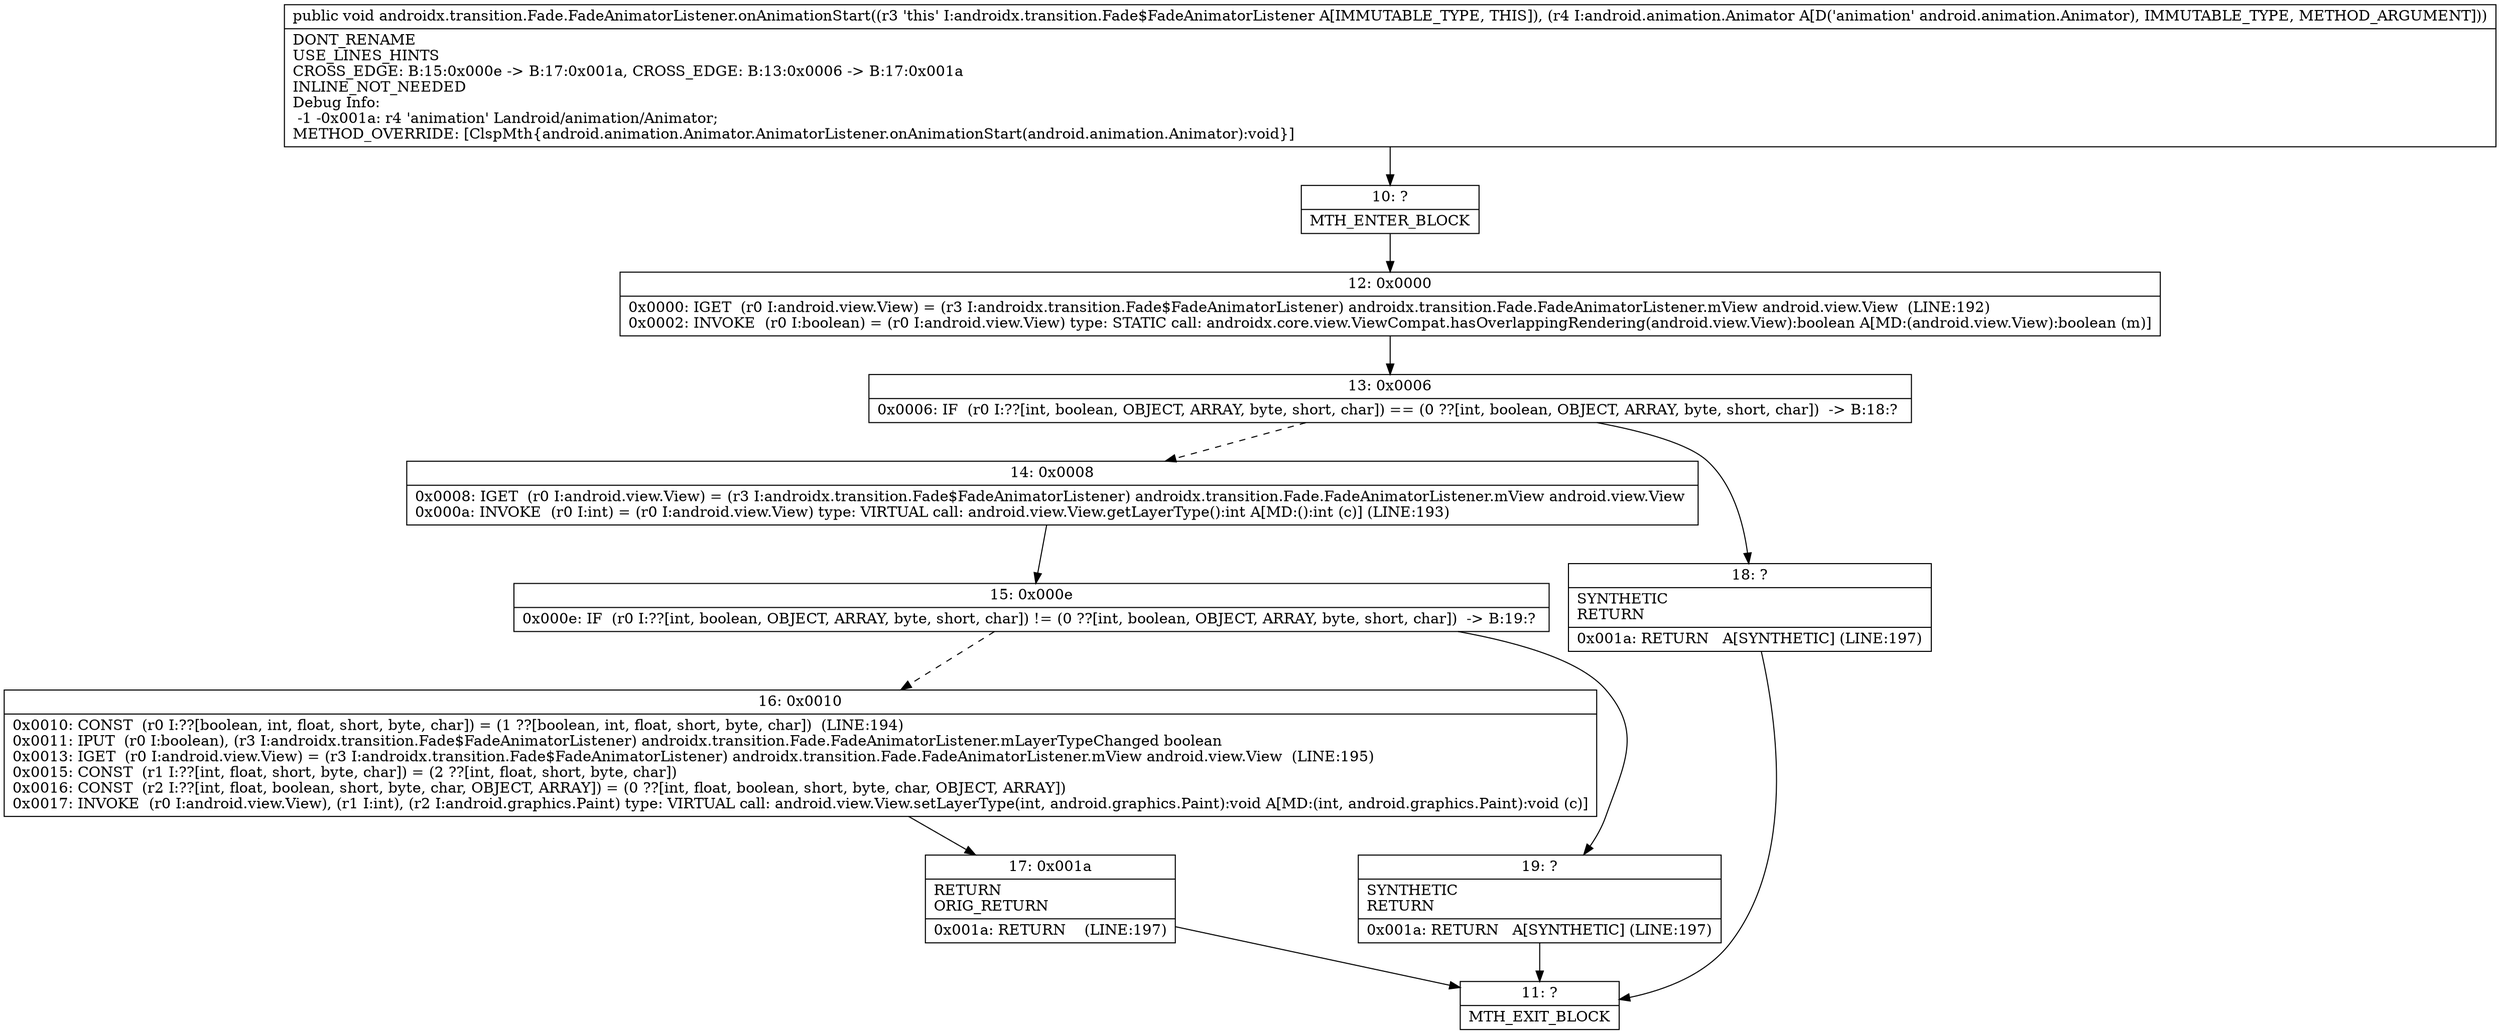 digraph "CFG forandroidx.transition.Fade.FadeAnimatorListener.onAnimationStart(Landroid\/animation\/Animator;)V" {
Node_10 [shape=record,label="{10\:\ ?|MTH_ENTER_BLOCK\l}"];
Node_12 [shape=record,label="{12\:\ 0x0000|0x0000: IGET  (r0 I:android.view.View) = (r3 I:androidx.transition.Fade$FadeAnimatorListener) androidx.transition.Fade.FadeAnimatorListener.mView android.view.View  (LINE:192)\l0x0002: INVOKE  (r0 I:boolean) = (r0 I:android.view.View) type: STATIC call: androidx.core.view.ViewCompat.hasOverlappingRendering(android.view.View):boolean A[MD:(android.view.View):boolean (m)]\l}"];
Node_13 [shape=record,label="{13\:\ 0x0006|0x0006: IF  (r0 I:??[int, boolean, OBJECT, ARRAY, byte, short, char]) == (0 ??[int, boolean, OBJECT, ARRAY, byte, short, char])  \-\> B:18:? \l}"];
Node_14 [shape=record,label="{14\:\ 0x0008|0x0008: IGET  (r0 I:android.view.View) = (r3 I:androidx.transition.Fade$FadeAnimatorListener) androidx.transition.Fade.FadeAnimatorListener.mView android.view.View \l0x000a: INVOKE  (r0 I:int) = (r0 I:android.view.View) type: VIRTUAL call: android.view.View.getLayerType():int A[MD:():int (c)] (LINE:193)\l}"];
Node_15 [shape=record,label="{15\:\ 0x000e|0x000e: IF  (r0 I:??[int, boolean, OBJECT, ARRAY, byte, short, char]) != (0 ??[int, boolean, OBJECT, ARRAY, byte, short, char])  \-\> B:19:? \l}"];
Node_16 [shape=record,label="{16\:\ 0x0010|0x0010: CONST  (r0 I:??[boolean, int, float, short, byte, char]) = (1 ??[boolean, int, float, short, byte, char])  (LINE:194)\l0x0011: IPUT  (r0 I:boolean), (r3 I:androidx.transition.Fade$FadeAnimatorListener) androidx.transition.Fade.FadeAnimatorListener.mLayerTypeChanged boolean \l0x0013: IGET  (r0 I:android.view.View) = (r3 I:androidx.transition.Fade$FadeAnimatorListener) androidx.transition.Fade.FadeAnimatorListener.mView android.view.View  (LINE:195)\l0x0015: CONST  (r1 I:??[int, float, short, byte, char]) = (2 ??[int, float, short, byte, char]) \l0x0016: CONST  (r2 I:??[int, float, boolean, short, byte, char, OBJECT, ARRAY]) = (0 ??[int, float, boolean, short, byte, char, OBJECT, ARRAY]) \l0x0017: INVOKE  (r0 I:android.view.View), (r1 I:int), (r2 I:android.graphics.Paint) type: VIRTUAL call: android.view.View.setLayerType(int, android.graphics.Paint):void A[MD:(int, android.graphics.Paint):void (c)]\l}"];
Node_17 [shape=record,label="{17\:\ 0x001a|RETURN\lORIG_RETURN\l|0x001a: RETURN    (LINE:197)\l}"];
Node_11 [shape=record,label="{11\:\ ?|MTH_EXIT_BLOCK\l}"];
Node_19 [shape=record,label="{19\:\ ?|SYNTHETIC\lRETURN\l|0x001a: RETURN   A[SYNTHETIC] (LINE:197)\l}"];
Node_18 [shape=record,label="{18\:\ ?|SYNTHETIC\lRETURN\l|0x001a: RETURN   A[SYNTHETIC] (LINE:197)\l}"];
MethodNode[shape=record,label="{public void androidx.transition.Fade.FadeAnimatorListener.onAnimationStart((r3 'this' I:androidx.transition.Fade$FadeAnimatorListener A[IMMUTABLE_TYPE, THIS]), (r4 I:android.animation.Animator A[D('animation' android.animation.Animator), IMMUTABLE_TYPE, METHOD_ARGUMENT]))  | DONT_RENAME\lUSE_LINES_HINTS\lCROSS_EDGE: B:15:0x000e \-\> B:17:0x001a, CROSS_EDGE: B:13:0x0006 \-\> B:17:0x001a\lINLINE_NOT_NEEDED\lDebug Info:\l  \-1 \-0x001a: r4 'animation' Landroid\/animation\/Animator;\lMETHOD_OVERRIDE: [ClspMth\{android.animation.Animator.AnimatorListener.onAnimationStart(android.animation.Animator):void\}]\l}"];
MethodNode -> Node_10;Node_10 -> Node_12;
Node_12 -> Node_13;
Node_13 -> Node_14[style=dashed];
Node_13 -> Node_18;
Node_14 -> Node_15;
Node_15 -> Node_16[style=dashed];
Node_15 -> Node_19;
Node_16 -> Node_17;
Node_17 -> Node_11;
Node_19 -> Node_11;
Node_18 -> Node_11;
}

